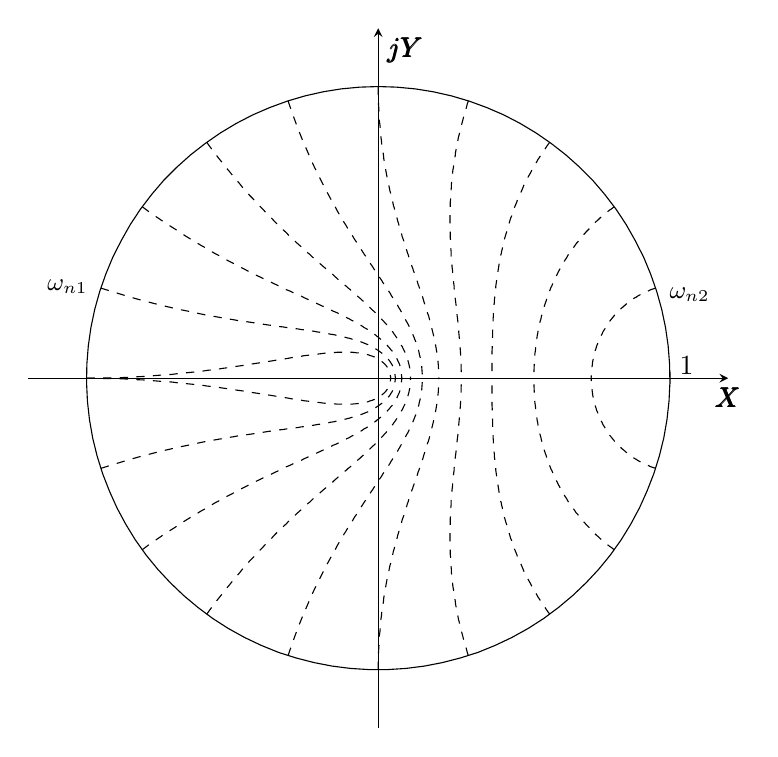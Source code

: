 % This file was created by matlab2tikz.
%
%The latest updates can be retrieved from
%  http://www.mathworks.com/matlabcentral/fileexchange/22022-matlab2tikz-matlab2tikz
%where you can also make suggestions and rate matlab2tikz.
%
\begin{tikzpicture}

\begin{axis}[%
  axis lines=center,
  width=3.5in,
  height=3.5in,
  scale only axis,
  xmin=-1.2,
  xmax=1.2,
  ymin=-1.2,
  ymax=1.2,
  xtick={1},
  ytick=\empty,
  %xticklabels={},
  xticklabel style={anchor=south west},
  x label style={anchor=north},
  xlabel={$\pmb{X}$},
  ylabel={$\pmb{jY}$}
  ]
  \addplot [color=black, forget plot]
    table[row sep=crcr]{%
  0	1\\
  0.063	0.998\\
  0.127	0.992\\
  0.189	0.982\\
  0.251	0.968\\
  0.312	0.95\\
  0.372	0.928\\
  0.43	0.903\\
  0.486	0.874\\
  0.541	0.841\\
  0.593	0.805\\
  0.643	0.766\\
  0.69	0.724\\
  0.735	0.679\\
  0.776	0.631\\
  0.815	0.58\\
  0.85	0.527\\
  0.881	0.472\\
  0.91	0.415\\
  0.934	0.357\\
  0.955	0.297\\
  0.972	0.236\\
  0.985	0.174\\
  0.994	0.111\\
  0.999	0.048\\
  1.0	-0.016\\
  0.997	-0.079\\
  0.99	-0.142\\
  0.979	-0.205\\
  0.964	-0.266\\
  0.945	-0.327\\
  0.922	-0.386\\
  0.896	-0.444\\
  0.866	-0.5\\
  0.833	-0.554\\
  0.796	-0.606\\
  0.756	-0.655\\
  0.713	-0.701\\
  0.667	-0.745\\
  0.618	-0.786\\
  0.567	-0.824\\
  0.514	-0.858\\
  0.458	-0.889\\
  0.401	-0.916\\
  0.342	-0.94\\
  0.282	-0.959\\
  0.22	-0.975\\
  0.158	-0.987\\
  0.095	-0.995\\
  0.032	-0.999\\
  -0.032	-0.999\\
  -0.095	-0.995\\
  -0.158	-0.987\\
  -0.22	-0.975\\
  -0.282	-0.959\\
  -0.342	-0.94\\
  -0.401	-0.916\\
  -0.458	-0.889\\
  -0.514	-0.858\\
  -0.567	-0.824\\
  -0.618	-0.786\\
  -0.667	-0.745\\
  -0.713	-0.701\\
  -0.756	-0.655\\
  -0.796	-0.606\\
  -0.833	-0.554\\
  -0.866	-0.5\\
  -0.896	-0.444\\
  -0.922	-0.386\\
  -0.945	-0.327\\
  -0.964	-0.266\\
  -0.979	-0.205\\
  -0.99	-0.142\\
  -0.997	-0.079\\
  -1.0	-0.016\\
  -0.999	0.048\\
  -0.994	0.111\\
  -0.985	0.174\\
  -0.972	0.236\\
  -0.955	0.297\\
  -0.934	0.357\\
  -0.91	0.415\\
  -0.881	0.472\\
  -0.85	0.527\\
  -0.815	0.58\\
  -0.776	0.631\\
  -0.735	0.679\\
  -0.69	0.724\\
  -0.643	0.766\\
  -0.593	0.805\\
  -0.541	0.841\\
  -0.486	0.874\\
  -0.43	0.903\\
  -0.372	0.928\\
  -0.312	0.95\\
  -0.251	0.968\\
  -0.189	0.982\\
  -0.127	0.992\\
  -0.063	0.998\\
  -2.449e-16	1\\
  };
  \addplot [color=black, dashed, forget plot]
    table[row sep=crcr]{%
  1	0\\
  1	0\\
  1	0\\
  1	0\\
  1	0\\
  1	0\\
  1	0\\
  1	0\\
  1	0\\
  1	0\\
  1	0\\
  1	0\\
  1	0\\
  1	0\\
  1	0\\
  1	0\\
  1	0\\
  1	0\\
  1	0\\
  1	0\\
  1	0\\
  1	0\\
  1	0\\
  1	0\\
  1	0\\
  1	0\\
  1	0\\
  1	0\\
  1	0\\
  1	0\\
  1	0\\
  1	0\\
  1	0\\
  1	0\\
  1	0\\
  1	0\\
  1	0\\
  1	0\\
  1	0\\
  1	0\\
  1	0\\
  1	0\\
  1	0\\
  1	0\\
  1	0\\
  1	0\\
  1	0\\
  1	0\\
  1	0\\
  1	0\\
  1	0\\
  1	0\\
  1	0\\
  1	0\\
  1	0\\
  1	0\\
  1	0\\
  1	0\\
  1	0\\
  1	0\\
  1	0\\
  1	0\\
  1	0\\
  1	0\\
  1	0\\
  1	0\\
  1	0\\
  1	0\\
  1	0\\
  1	0\\
  1	0\\
  1	0\\
  1	0\\
  1	0\\
  1	0\\
  1	0\\
  1	0\\
  1	0\\
  1	0\\
  1	0\\
  1	0\\
  1	0\\
  1	0\\
  1	0\\
  1	0\\
  1	0\\
  1	0\\
  1	0\\
  1	0\\
  1	0\\
  1	0\\
  1	0\\
  1	0\\
  1	0\\
  1	0\\
  1	0\\
  1	0\\
  1	0\\
  1	0\\
  1	0\\
  1	0\\
  };
  \addplot [color=black, dashed, forget plot]
    table[row sep=crcr]{%
  1	-0\\
  1	-0\\
  1	-0\\
  1	-0\\
  1	-0\\
  1	-0\\
  1	-0\\
  1	-0\\
  1	-0\\
  1	-0\\
  1	-0\\
  1	-0\\
  1	-0\\
  1	-0\\
  1	-0\\
  1	-0\\
  1	-0\\
  1	-0\\
  1	-0\\
  1	-0\\
  1	-0\\
  1	-0\\
  1	-0\\
  1	-0\\
  1	-0\\
  1	-0\\
  1	-0\\
  1	-0\\
  1	-0\\
  1	-0\\
  1	-0\\
  1	-0\\
  1	-0\\
  1	-0\\
  1	-0\\
  1	-0\\
  1	-0\\
  1	-0\\
  1	-0\\
  1	-0\\
  1	-0\\
  1	-0\\
  1	-0\\
  1	-0\\
  1	-0\\
  1	-0\\
  1	-0\\
  1	-0\\
  1	-0\\
  1	-0\\
  1	-0\\
  1	-0\\
  1	-0\\
  1	-0\\
  1	-0\\
  1	-0\\
  1	-0\\
  1	-0\\
  1	-0\\
  1	-0\\
  1	-0\\
  1	-0\\
  1	-0\\
  1	-0\\
  1	-0\\
  1	-0\\
  1	-0\\
  1	-0\\
  1	-0\\
  1	-0\\
  1	-0\\
  1	-0\\
  1	-0\\
  1	-0\\
  1	-0\\
  1	-0\\
  1	-0\\
  1	-0\\
  1	-0\\
  1	-0\\
  1	-0\\
  1	-0\\
  1	-0\\
  1	-0\\
  1	-0\\
  1	-0\\
  1	-0\\
  1	-0\\
  1	-0\\
  1	-0\\
  1	-0\\
  1	-0\\
  1	-0\\
  1	-0\\
  1	-0\\
  1	-0\\
  1	-0\\
  1	-0\\
  1	-0\\
  1	-0\\
  1	-0\\
  };
  \addplot [color=black, dashed, forget plot]
    table[row sep=crcr]{%
  0.951	0.309\\
  0.948	0.308\\
  0.945	0.307\\
  0.942	0.306\\
  0.939	0.305\\
  0.936	0.304\\
  0.933	0.303\\
  0.931	0.302\\
  0.928	0.3\\
  0.925	0.299\\
  0.922	0.298\\
  0.919	0.297\\
  0.917	0.296\\
  0.914	0.294\\
  0.911	0.293\\
  0.908	0.292\\
  0.906	0.29\\
  0.903	0.289\\
  0.9	0.287\\
  0.898	0.286\\
  0.895	0.285\\
  0.892	0.283\\
  0.89	0.282\\
  0.887	0.28\\
  0.885	0.278\\
  0.882	0.277\\
  0.879	0.275\\
  0.877	0.274\\
  0.874	0.272\\
  0.872	0.27\\
  0.869	0.269\\
  0.867	0.267\\
  0.865	0.265\\
  0.862	0.263\\
  0.86	0.262\\
  0.857	0.26\\
  0.855	0.258\\
  0.853	0.256\\
  0.85	0.254\\
  0.848	0.252\\
  0.846	0.25\\
  0.843	0.248\\
  0.841	0.246\\
  0.839	0.244\\
  0.836	0.242\\
  0.834	0.24\\
  0.832	0.238\\
  0.83	0.236\\
  0.828	0.234\\
  0.825	0.232\\
  0.823	0.23\\
  0.821	0.227\\
  0.819	0.225\\
  0.817	0.223\\
  0.815	0.221\\
  0.813	0.218\\
  0.81	0.216\\
  0.808	0.213\\
  0.806	0.211\\
  0.804	0.208\\
  0.802	0.206\\
  0.8	0.203\\
  0.798	0.201\\
  0.796	0.198\\
  0.794	0.196\\
  0.792	0.193\\
  0.79	0.19\\
  0.788	0.187\\
  0.786	0.184\\
  0.784	0.182\\
  0.782	0.179\\
  0.781	0.176\\
  0.779	0.173\\
  0.777	0.169\\
  0.775	0.166\\
  0.773	0.163\\
  0.771	0.16\\
  0.769	0.156\\
  0.768	0.153\\
  0.766	0.149\\
  0.764	0.146\\
  0.762	0.142\\
  0.76	0.138\\
  0.759	0.134\\
  0.757	0.13\\
  0.755	0.126\\
  0.753	0.122\\
  0.752	0.117\\
  0.75	0.113\\
  0.748	0.108\\
  0.747	0.103\\
  0.745	0.098\\
  0.743	0.092\\
  0.742	0.086\\
  0.74	0.08\\
  0.738	0.073\\
  0.737	0.065\\
  0.735	0.056\\
  0.734	0.046\\
  0.732	0.032\\
  0.73	0\\
  };
  \addplot [color=black, dashed, forget plot]
    table[row sep=crcr]{%
  0.951	-0.309\\
  0.948	-0.308\\
  0.945	-0.307\\
  0.942	-0.306\\
  0.939	-0.305\\
  0.936	-0.304\\
  0.933	-0.303\\
  0.931	-0.302\\
  0.928	-0.3\\
  0.925	-0.299\\
  0.922	-0.298\\
  0.919	-0.297\\
  0.917	-0.296\\
  0.914	-0.294\\
  0.911	-0.293\\
  0.908	-0.292\\
  0.906	-0.29\\
  0.903	-0.289\\
  0.9	-0.287\\
  0.898	-0.286\\
  0.895	-0.285\\
  0.892	-0.283\\
  0.89	-0.282\\
  0.887	-0.28\\
  0.885	-0.278\\
  0.882	-0.277\\
  0.879	-0.275\\
  0.877	-0.274\\
  0.874	-0.272\\
  0.872	-0.27\\
  0.869	-0.269\\
  0.867	-0.267\\
  0.865	-0.265\\
  0.862	-0.263\\
  0.86	-0.262\\
  0.857	-0.26\\
  0.855	-0.258\\
  0.853	-0.256\\
  0.85	-0.254\\
  0.848	-0.252\\
  0.846	-0.25\\
  0.843	-0.248\\
  0.841	-0.246\\
  0.839	-0.244\\
  0.836	-0.242\\
  0.834	-0.24\\
  0.832	-0.238\\
  0.83	-0.236\\
  0.828	-0.234\\
  0.825	-0.232\\
  0.823	-0.23\\
  0.821	-0.227\\
  0.819	-0.225\\
  0.817	-0.223\\
  0.815	-0.221\\
  0.813	-0.218\\
  0.81	-0.216\\
  0.808	-0.213\\
  0.806	-0.211\\
  0.804	-0.208\\
  0.802	-0.206\\
  0.8	-0.203\\
  0.798	-0.201\\
  0.796	-0.198\\
  0.794	-0.196\\
  0.792	-0.193\\
  0.79	-0.19\\
  0.788	-0.187\\
  0.786	-0.184\\
  0.784	-0.182\\
  0.782	-0.179\\
  0.781	-0.176\\
  0.779	-0.173\\
  0.777	-0.169\\
  0.775	-0.166\\
  0.773	-0.163\\
  0.771	-0.16\\
  0.769	-0.156\\
  0.768	-0.153\\
  0.766	-0.149\\
  0.764	-0.146\\
  0.762	-0.142\\
  0.76	-0.138\\
  0.759	-0.134\\
  0.757	-0.13\\
  0.755	-0.126\\
  0.753	-0.122\\
  0.752	-0.117\\
  0.75	-0.113\\
  0.748	-0.108\\
  0.747	-0.103\\
  0.745	-0.098\\
  0.743	-0.092\\
  0.742	-0.086\\
  0.74	-0.08\\
  0.738	-0.073\\
  0.737	-0.065\\
  0.735	-0.056\\
  0.734	-0.046\\
  0.732	-0.032\\
  0.73	-0\\
  };
  \addplot [color=black, dashed, forget plot]
    table[row sep=crcr]{%
  0.809	0.588\\
  0.804	0.584\\
  0.799	0.58\\
  0.794	0.577\\
  0.789	0.573\\
  0.784	0.569\\
  0.78	0.565\\
  0.775	0.561\\
  0.77	0.557\\
  0.766	0.554\\
  0.761	0.55\\
  0.757	0.546\\
  0.753	0.542\\
  0.748	0.538\\
  0.744	0.534\\
  0.74	0.53\\
  0.736	0.526\\
  0.732	0.522\\
  0.728	0.517\\
  0.724	0.513\\
  0.72	0.509\\
  0.716	0.505\\
  0.712	0.501\\
  0.709	0.497\\
  0.705	0.493\\
  0.701	0.488\\
  0.698	0.484\\
  0.694	0.48\\
  0.691	0.476\\
  0.687	0.471\\
  0.684	0.467\\
  0.68	0.463\\
  0.677	0.459\\
  0.674	0.454\\
  0.671	0.45\\
  0.668	0.446\\
  0.664	0.441\\
  0.661	0.437\\
  0.658	0.432\\
  0.655	0.428\\
  0.652	0.424\\
  0.649	0.419\\
  0.647	0.415\\
  0.644	0.41\\
  0.641	0.406\\
  0.638	0.401\\
  0.635	0.397\\
  0.633	0.392\\
  0.63	0.387\\
  0.627	0.383\\
  0.625	0.378\\
  0.622	0.373\\
  0.62	0.369\\
  0.617	0.364\\
  0.615	0.359\\
  0.613	0.355\\
  0.61	0.35\\
  0.608	0.345\\
  0.606	0.34\\
  0.603	0.335\\
  0.601	0.33\\
  0.599	0.326\\
  0.597	0.321\\
  0.595	0.316\\
  0.592	0.311\\
  0.59	0.305\\
  0.588	0.3\\
  0.586	0.295\\
  0.584	0.29\\
  0.582	0.285\\
  0.58	0.279\\
  0.578	0.274\\
  0.577	0.269\\
  0.575	0.263\\
  0.573	0.258\\
  0.571	0.252\\
  0.569	0.246\\
  0.568	0.241\\
  0.566	0.235\\
  0.564	0.229\\
  0.562	0.223\\
  0.561	0.217\\
  0.559	0.21\\
  0.558	0.204\\
  0.556	0.197\\
  0.554	0.191\\
  0.553	0.184\\
  0.551	0.176\\
  0.55	0.169\\
  0.548	0.162\\
  0.547	0.154\\
  0.545	0.145\\
  0.544	0.137\\
  0.543	0.128\\
  0.541	0.118\\
  0.54	0.107\\
  0.539	0.096\\
  0.537	0.083\\
  0.536	0.067\\
  0.535	0.048\\
  0.533	0\\
  };
  \addplot [color=black, dashed, forget plot]
    table[row sep=crcr]{%
  0.809	-0.588\\
  0.804	-0.584\\
  0.799	-0.58\\
  0.794	-0.577\\
  0.789	-0.573\\
  0.784	-0.569\\
  0.78	-0.565\\
  0.775	-0.561\\
  0.77	-0.557\\
  0.766	-0.554\\
  0.761	-0.55\\
  0.757	-0.546\\
  0.753	-0.542\\
  0.748	-0.538\\
  0.744	-0.534\\
  0.74	-0.53\\
  0.736	-0.526\\
  0.732	-0.522\\
  0.728	-0.517\\
  0.724	-0.513\\
  0.72	-0.509\\
  0.716	-0.505\\
  0.712	-0.501\\
  0.709	-0.497\\
  0.705	-0.493\\
  0.701	-0.488\\
  0.698	-0.484\\
  0.694	-0.48\\
  0.691	-0.476\\
  0.687	-0.471\\
  0.684	-0.467\\
  0.68	-0.463\\
  0.677	-0.459\\
  0.674	-0.454\\
  0.671	-0.45\\
  0.668	-0.446\\
  0.664	-0.441\\
  0.661	-0.437\\
  0.658	-0.432\\
  0.655	-0.428\\
  0.652	-0.424\\
  0.649	-0.419\\
  0.647	-0.415\\
  0.644	-0.41\\
  0.641	-0.406\\
  0.638	-0.401\\
  0.635	-0.397\\
  0.633	-0.392\\
  0.63	-0.387\\
  0.627	-0.383\\
  0.625	-0.378\\
  0.622	-0.373\\
  0.62	-0.369\\
  0.617	-0.364\\
  0.615	-0.359\\
  0.613	-0.355\\
  0.61	-0.35\\
  0.608	-0.345\\
  0.606	-0.34\\
  0.603	-0.335\\
  0.601	-0.33\\
  0.599	-0.326\\
  0.597	-0.321\\
  0.595	-0.316\\
  0.592	-0.311\\
  0.59	-0.305\\
  0.588	-0.3\\
  0.586	-0.295\\
  0.584	-0.29\\
  0.582	-0.285\\
  0.58	-0.279\\
  0.578	-0.274\\
  0.577	-0.269\\
  0.575	-0.263\\
  0.573	-0.258\\
  0.571	-0.252\\
  0.569	-0.246\\
  0.568	-0.241\\
  0.566	-0.235\\
  0.564	-0.229\\
  0.562	-0.223\\
  0.561	-0.217\\
  0.559	-0.21\\
  0.558	-0.204\\
  0.556	-0.197\\
  0.554	-0.191\\
  0.553	-0.184\\
  0.551	-0.176\\
  0.55	-0.169\\
  0.548	-0.162\\
  0.547	-0.154\\
  0.545	-0.145\\
  0.544	-0.137\\
  0.543	-0.128\\
  0.541	-0.118\\
  0.54	-0.107\\
  0.539	-0.096\\
  0.537	-0.083\\
  0.536	-0.067\\
  0.535	-0.048\\
  0.533	-0\\
  };
  \addplot [color=black, dashed, forget plot]
    table[row sep=crcr]{%
  0.588	0.809\\
  0.582	0.801\\
  0.577	0.794\\
  0.572	0.786\\
  0.567	0.779\\
  0.562	0.771\\
  0.557	0.764\\
  0.552	0.756\\
  0.547	0.749\\
  0.543	0.741\\
  0.538	0.734\\
  0.534	0.726\\
  0.53	0.719\\
  0.526	0.712\\
  0.522	0.704\\
  0.518	0.697\\
  0.514	0.69\\
  0.51	0.682\\
  0.507	0.675\\
  0.503	0.668\\
  0.499	0.661\\
  0.496	0.653\\
  0.493	0.646\\
  0.49	0.639\\
  0.486	0.632\\
  0.483	0.625\\
  0.48	0.618\\
  0.477	0.611\\
  0.475	0.604\\
  0.472	0.597\\
  0.469	0.59\\
  0.466	0.583\\
  0.464	0.576\\
  0.461	0.569\\
  0.459	0.562\\
  0.457	0.555\\
  0.454	0.549\\
  0.452	0.542\\
  0.45	0.535\\
  0.448	0.528\\
  0.446	0.522\\
  0.444	0.515\\
  0.442	0.508\\
  0.44	0.501\\
  0.438	0.495\\
  0.436	0.488\\
  0.434	0.481\\
  0.432	0.475\\
  0.431	0.468\\
  0.429	0.461\\
  0.428	0.455\\
  0.426	0.448\\
  0.425	0.442\\
  0.423	0.435\\
  0.422	0.428\\
  0.42	0.422\\
  0.419	0.415\\
  0.418	0.409\\
  0.416	0.402\\
  0.415	0.395\\
  0.414	0.389\\
  0.413	0.382\\
  0.412	0.376\\
  0.411	0.369\\
  0.41	0.362\\
  0.409	0.356\\
  0.408	0.349\\
  0.407	0.342\\
  0.406	0.336\\
  0.405	0.329\\
  0.404	0.322\\
  0.403	0.315\\
  0.403	0.309\\
  0.402	0.302\\
  0.401	0.295\\
  0.4	0.288\\
  0.4	0.281\\
  0.399	0.274\\
  0.398	0.267\\
  0.398	0.259\\
  0.397	0.252\\
  0.397	0.245\\
  0.396	0.237\\
  0.396	0.23\\
  0.395	0.222\\
  0.395	0.214\\
  0.394	0.206\\
  0.394	0.197\\
  0.393	0.189\\
  0.393	0.18\\
  0.393	0.171\\
  0.392	0.162\\
  0.392	0.152\\
  0.392	0.141\\
  0.391	0.13\\
  0.391	0.118\\
  0.391	0.106\\
  0.39	0.091\\
  0.39	0.074\\
  0.39	0.052\\
  0.39	0\\
  };
  \addplot [color=black, dashed, forget plot]
    table[row sep=crcr]{%
  0.588	-0.809\\
  0.582	-0.801\\
  0.577	-0.794\\
  0.572	-0.786\\
  0.567	-0.779\\
  0.562	-0.771\\
  0.557	-0.764\\
  0.552	-0.756\\
  0.547	-0.749\\
  0.543	-0.741\\
  0.538	-0.734\\
  0.534	-0.726\\
  0.53	-0.719\\
  0.526	-0.712\\
  0.522	-0.704\\
  0.518	-0.697\\
  0.514	-0.69\\
  0.51	-0.682\\
  0.507	-0.675\\
  0.503	-0.668\\
  0.499	-0.661\\
  0.496	-0.653\\
  0.493	-0.646\\
  0.49	-0.639\\
  0.486	-0.632\\
  0.483	-0.625\\
  0.48	-0.618\\
  0.477	-0.611\\
  0.475	-0.604\\
  0.472	-0.597\\
  0.469	-0.59\\
  0.466	-0.583\\
  0.464	-0.576\\
  0.461	-0.569\\
  0.459	-0.562\\
  0.457	-0.555\\
  0.454	-0.549\\
  0.452	-0.542\\
  0.45	-0.535\\
  0.448	-0.528\\
  0.446	-0.522\\
  0.444	-0.515\\
  0.442	-0.508\\
  0.44	-0.501\\
  0.438	-0.495\\
  0.436	-0.488\\
  0.434	-0.481\\
  0.432	-0.475\\
  0.431	-0.468\\
  0.429	-0.461\\
  0.428	-0.455\\
  0.426	-0.448\\
  0.425	-0.442\\
  0.423	-0.435\\
  0.422	-0.428\\
  0.42	-0.422\\
  0.419	-0.415\\
  0.418	-0.409\\
  0.416	-0.402\\
  0.415	-0.395\\
  0.414	-0.389\\
  0.413	-0.382\\
  0.412	-0.376\\
  0.411	-0.369\\
  0.41	-0.362\\
  0.409	-0.356\\
  0.408	-0.349\\
  0.407	-0.342\\
  0.406	-0.336\\
  0.405	-0.329\\
  0.404	-0.322\\
  0.403	-0.315\\
  0.403	-0.309\\
  0.402	-0.302\\
  0.401	-0.295\\
  0.4	-0.288\\
  0.4	-0.281\\
  0.399	-0.274\\
  0.398	-0.267\\
  0.398	-0.259\\
  0.397	-0.252\\
  0.397	-0.245\\
  0.396	-0.237\\
  0.396	-0.23\\
  0.395	-0.222\\
  0.395	-0.214\\
  0.394	-0.206\\
  0.394	-0.197\\
  0.393	-0.189\\
  0.393	-0.18\\
  0.393	-0.171\\
  0.392	-0.162\\
  0.392	-0.152\\
  0.392	-0.141\\
  0.391	-0.13\\
  0.391	-0.118\\
  0.391	-0.106\\
  0.39	-0.091\\
  0.39	-0.074\\
  0.39	-0.052\\
  0.39	-0\\
  };
  \addplot [color=black, dashed, forget plot]
    table[row sep=crcr]{%
  0.309	0.951\\
  0.305	0.939\\
  0.302	0.927\\
  0.298	0.916\\
  0.295	0.904\\
  0.292	0.893\\
  0.289	0.881\\
  0.286	0.87\\
  0.283	0.859\\
  0.28	0.848\\
  0.278	0.837\\
  0.275	0.826\\
  0.273	0.815\\
  0.271	0.805\\
  0.269	0.794\\
  0.267	0.784\\
  0.265	0.774\\
  0.264	0.763\\
  0.262	0.753\\
  0.26	0.743\\
  0.259	0.733\\
  0.258	0.724\\
  0.256	0.714\\
  0.255	0.704\\
  0.254	0.695\\
  0.253	0.685\\
  0.252	0.676\\
  0.251	0.666\\
  0.251	0.657\\
  0.25	0.648\\
  0.249	0.639\\
  0.249	0.63\\
  0.248	0.621\\
  0.248	0.612\\
  0.247	0.604\\
  0.247	0.595\\
  0.247	0.586\\
  0.247	0.578\\
  0.246	0.569\\
  0.246	0.561\\
  0.246	0.553\\
  0.246	0.544\\
  0.246	0.536\\
  0.246	0.528\\
  0.246	0.52\\
  0.246	0.512\\
  0.247	0.504\\
  0.247	0.496\\
  0.247	0.488\\
  0.247	0.48\\
  0.248	0.473\\
  0.248	0.465\\
  0.248	0.457\\
  0.249	0.45\\
  0.249	0.442\\
  0.25	0.434\\
  0.25	0.427\\
  0.25	0.419\\
  0.251	0.412\\
  0.252	0.405\\
  0.252	0.397\\
  0.253	0.39\\
  0.253	0.383\\
  0.254	0.375\\
  0.255	0.368\\
  0.255	0.361\\
  0.256	0.353\\
  0.257	0.346\\
  0.257	0.339\\
  0.258	0.332\\
  0.259	0.324\\
  0.26	0.317\\
  0.26	0.31\\
  0.261	0.303\\
  0.262	0.295\\
  0.263	0.288\\
  0.263	0.28\\
  0.264	0.273\\
  0.265	0.266\\
  0.266	0.258\\
  0.267	0.25\\
  0.268	0.243\\
  0.268	0.235\\
  0.269	0.227\\
  0.27	0.219\\
  0.271	0.211\\
  0.272	0.203\\
  0.273	0.195\\
  0.274	0.186\\
  0.275	0.177\\
  0.276	0.168\\
  0.276	0.159\\
  0.277	0.149\\
  0.278	0.138\\
  0.279	0.128\\
  0.28	0.116\\
  0.281	0.103\\
  0.282	0.089\\
  0.283	0.072\\
  0.284	0.051\\
  0.285	0\\
  };
  \addplot [color=black, dashed, forget plot]
    table[row sep=crcr]{%
  0.309	-0.951\\
  0.305	-0.939\\
  0.302	-0.927\\
  0.298	-0.916\\
  0.295	-0.904\\
  0.292	-0.893\\
  0.289	-0.881\\
  0.286	-0.87\\
  0.283	-0.859\\
  0.28	-0.848\\
  0.278	-0.837\\
  0.275	-0.826\\
  0.273	-0.815\\
  0.271	-0.805\\
  0.269	-0.794\\
  0.267	-0.784\\
  0.265	-0.774\\
  0.264	-0.763\\
  0.262	-0.753\\
  0.26	-0.743\\
  0.259	-0.733\\
  0.258	-0.724\\
  0.256	-0.714\\
  0.255	-0.704\\
  0.254	-0.695\\
  0.253	-0.685\\
  0.252	-0.676\\
  0.251	-0.666\\
  0.251	-0.657\\
  0.25	-0.648\\
  0.249	-0.639\\
  0.249	-0.63\\
  0.248	-0.621\\
  0.248	-0.612\\
  0.247	-0.604\\
  0.247	-0.595\\
  0.247	-0.586\\
  0.247	-0.578\\
  0.246	-0.569\\
  0.246	-0.561\\
  0.246	-0.553\\
  0.246	-0.544\\
  0.246	-0.536\\
  0.246	-0.528\\
  0.246	-0.52\\
  0.246	-0.512\\
  0.247	-0.504\\
  0.247	-0.496\\
  0.247	-0.488\\
  0.247	-0.48\\
  0.248	-0.473\\
  0.248	-0.465\\
  0.248	-0.457\\
  0.249	-0.45\\
  0.249	-0.442\\
  0.25	-0.434\\
  0.25	-0.427\\
  0.25	-0.419\\
  0.251	-0.412\\
  0.252	-0.405\\
  0.252	-0.397\\
  0.253	-0.39\\
  0.253	-0.383\\
  0.254	-0.375\\
  0.255	-0.368\\
  0.255	-0.361\\
  0.256	-0.353\\
  0.257	-0.346\\
  0.257	-0.339\\
  0.258	-0.332\\
  0.259	-0.324\\
  0.26	-0.317\\
  0.26	-0.31\\
  0.261	-0.303\\
  0.262	-0.295\\
  0.263	-0.288\\
  0.263	-0.28\\
  0.264	-0.273\\
  0.265	-0.266\\
  0.266	-0.258\\
  0.267	-0.25\\
  0.268	-0.243\\
  0.268	-0.235\\
  0.269	-0.227\\
  0.27	-0.219\\
  0.271	-0.211\\
  0.272	-0.203\\
  0.273	-0.195\\
  0.274	-0.186\\
  0.275	-0.177\\
  0.276	-0.168\\
  0.276	-0.159\\
  0.277	-0.149\\
  0.278	-0.138\\
  0.279	-0.128\\
  0.28	-0.116\\
  0.281	-0.103\\
  0.282	-0.089\\
  0.283	-0.072\\
  0.284	-0.051\\
  0.285	-0\\
  };
  \addplot [color=black, dashed, forget plot]
    table[row sep=crcr]{%
  6.123e-17	1\\
  7.732e-05	0.984\\
  0.0	0.969\\
  0.001	0.954\\
  0.001	0.939\\
  0.002	0.924\\
  0.003	0.91\\
  0.003	0.896\\
  0.004	0.882\\
  0.006	0.868\\
  0.007	0.855\\
  0.008	0.841\\
  0.009	0.828\\
  0.011	0.815\\
  0.012	0.802\\
  0.014	0.79\\
  0.016	0.778\\
  0.018	0.765\\
  0.019	0.753\\
  0.021	0.742\\
  0.023	0.73\\
  0.025	0.719\\
  0.027	0.707\\
  0.029	0.696\\
  0.031	0.685\\
  0.034	0.674\\
  0.036	0.664\\
  0.038	0.653\\
  0.04	0.643\\
  0.043	0.633\\
  0.045	0.623\\
  0.048	0.613\\
  0.05	0.603\\
  0.052	0.593\\
  0.055	0.584\\
  0.057	0.574\\
  0.06	0.565\\
  0.062	0.556\\
  0.065	0.547\\
  0.067	0.538\\
  0.07	0.529\\
  0.072	0.52\\
  0.075	0.512\\
  0.077	0.503\\
  0.08	0.495\\
  0.082	0.486\\
  0.085	0.478\\
  0.088	0.47\\
  0.09	0.462\\
  0.093	0.454\\
  0.095	0.446\\
  0.098	0.438\\
  0.1	0.43\\
  0.103	0.423\\
  0.105	0.415\\
  0.108	0.407\\
  0.11	0.4\\
  0.113	0.393\\
  0.115	0.385\\
  0.118	0.378\\
  0.12	0.371\\
  0.123	0.363\\
  0.125	0.356\\
  0.128	0.349\\
  0.13	0.342\\
  0.133	0.335\\
  0.135	0.328\\
  0.137	0.321\\
  0.14	0.314\\
  0.142	0.307\\
  0.145	0.3\\
  0.147	0.293\\
  0.149	0.286\\
  0.152	0.279\\
  0.154	0.272\\
  0.156	0.265\\
  0.158	0.258\\
  0.161	0.251\\
  0.163	0.244\\
  0.165	0.237\\
  0.167	0.23\\
  0.169	0.223\\
  0.172	0.216\\
  0.174	0.209\\
  0.176	0.201\\
  0.178	0.194\\
  0.18	0.186\\
  0.182	0.178\\
  0.184	0.17\\
  0.186	0.162\\
  0.188	0.154\\
  0.19	0.145\\
  0.192	0.136\\
  0.194	0.127\\
  0.196	0.117\\
  0.198	0.106\\
  0.2	0.094\\
  0.202	0.081\\
  0.204	0.066\\
  0.206	0.046\\
  0.208	0\\
  };
  \addplot [color=black, dashed, forget plot]
    table[row sep=crcr]{%
  6.123e-17	-1\\
  7.732e-05	-0.984\\
  0.0	-0.969\\
  0.001	-0.954\\
  0.001	-0.939\\
  0.002	-0.924\\
  0.003	-0.91\\
  0.003	-0.896\\
  0.004	-0.882\\
  0.006	-0.868\\
  0.007	-0.855\\
  0.008	-0.841\\
  0.009	-0.828\\
  0.011	-0.815\\
  0.012	-0.802\\
  0.014	-0.79\\
  0.016	-0.778\\
  0.018	-0.765\\
  0.019	-0.753\\
  0.021	-0.742\\
  0.023	-0.73\\
  0.025	-0.719\\
  0.027	-0.707\\
  0.029	-0.696\\
  0.031	-0.685\\
  0.034	-0.674\\
  0.036	-0.664\\
  0.038	-0.653\\
  0.04	-0.643\\
  0.043	-0.633\\
  0.045	-0.623\\
  0.048	-0.613\\
  0.05	-0.603\\
  0.052	-0.593\\
  0.055	-0.584\\
  0.057	-0.574\\
  0.06	-0.565\\
  0.062	-0.556\\
  0.065	-0.547\\
  0.067	-0.538\\
  0.07	-0.529\\
  0.072	-0.52\\
  0.075	-0.512\\
  0.077	-0.503\\
  0.08	-0.495\\
  0.082	-0.486\\
  0.085	-0.478\\
  0.088	-0.47\\
  0.09	-0.462\\
  0.093	-0.454\\
  0.095	-0.446\\
  0.098	-0.438\\
  0.1	-0.43\\
  0.103	-0.423\\
  0.105	-0.415\\
  0.108	-0.407\\
  0.11	-0.4\\
  0.113	-0.393\\
  0.115	-0.385\\
  0.118	-0.378\\
  0.12	-0.371\\
  0.123	-0.363\\
  0.125	-0.356\\
  0.128	-0.349\\
  0.13	-0.342\\
  0.133	-0.335\\
  0.135	-0.328\\
  0.137	-0.321\\
  0.14	-0.314\\
  0.142	-0.307\\
  0.145	-0.3\\
  0.147	-0.293\\
  0.149	-0.286\\
  0.152	-0.279\\
  0.154	-0.272\\
  0.156	-0.265\\
  0.158	-0.258\\
  0.161	-0.251\\
  0.163	-0.244\\
  0.165	-0.237\\
  0.167	-0.23\\
  0.169	-0.223\\
  0.172	-0.216\\
  0.174	-0.209\\
  0.176	-0.201\\
  0.178	-0.194\\
  0.18	-0.186\\
  0.182	-0.178\\
  0.184	-0.17\\
  0.186	-0.162\\
  0.188	-0.154\\
  0.19	-0.145\\
  0.192	-0.136\\
  0.194	-0.127\\
  0.196	-0.117\\
  0.198	-0.106\\
  0.2	-0.094\\
  0.202	-0.081\\
  0.204	-0.066\\
  0.206	-0.046\\
  0.208	-0\\
  };
  \addplot [color=black, dashed, forget plot]
    table[row sep=crcr]{%
  -0.309	0.951\\
  -0.303	0.933\\
  -0.297	0.916\\
  -0.291	0.899\\
  -0.285	0.882\\
  -0.279	0.866\\
  -0.273	0.85\\
  -0.267	0.835\\
  -0.261	0.82\\
  -0.255	0.805\\
  -0.248	0.79\\
  -0.242	0.776\\
  -0.236	0.762\\
  -0.23	0.748\\
  -0.224	0.735\\
  -0.218	0.722\\
  -0.211	0.709\\
  -0.205	0.696\\
  -0.199	0.684\\
  -0.193	0.672\\
  -0.187	0.66\\
  -0.181	0.648\\
  -0.175	0.637\\
  -0.169	0.626\\
  -0.163	0.615\\
  -0.157	0.604\\
  -0.151	0.594\\
  -0.145	0.583\\
  -0.14	0.573\\
  -0.134	0.563\\
  -0.128	0.553\\
  -0.122	0.544\\
  -0.117	0.534\\
  -0.111	0.525\\
  -0.106	0.516\\
  -0.1	0.507\\
  -0.095	0.498\\
  -0.089	0.49\\
  -0.084	0.481\\
  -0.079	0.473\\
  -0.073	0.465\\
  -0.068	0.457\\
  -0.063	0.449\\
  -0.058	0.441\\
  -0.053	0.433\\
  -0.048	0.425\\
  -0.043	0.418\\
  -0.038	0.411\\
  -0.033	0.403\\
  -0.029	0.396\\
  -0.024	0.389\\
  -0.019	0.382\\
  -0.015	0.375\\
  -0.01	0.368\\
  -0.006	0.361\\
  -0.001	0.355\\
  0.003	0.348\\
  0.008	0.341\\
  0.012	0.335\\
  0.016	0.328\\
  0.02	0.322\\
  0.024	0.316\\
  0.029	0.309\\
  0.033	0.303\\
  0.037	0.297\\
  0.041	0.291\\
  0.044	0.285\\
  0.048	0.279\\
  0.052	0.273\\
  0.056	0.267\\
  0.06	0.261\\
  0.063	0.255\\
  0.067	0.249\\
  0.07	0.243\\
  0.074	0.237\\
  0.077	0.231\\
  0.081	0.225\\
  0.084	0.219\\
  0.088	0.212\\
  0.091	0.206\\
  0.094	0.2\\
  0.097	0.194\\
  0.101	0.188\\
  0.104	0.182\\
  0.107	0.175\\
  0.11	0.169\\
  0.113	0.162\\
  0.116	0.155\\
  0.119	0.149\\
  0.122	0.142\\
  0.125	0.134\\
  0.128	0.127\\
  0.131	0.119\\
  0.133	0.111\\
  0.136	0.102\\
  0.139	0.093\\
  0.141	0.082\\
  0.144	0.071\\
  0.147	0.058\\
  0.149	0.041\\
  0.152	0\\
  };
  \addplot [color=black, dashed, forget plot]
    table[row sep=crcr]{%
  -0.309	-0.951\\
  -0.303	-0.933\\
  -0.297	-0.916\\
  -0.291	-0.899\\
  -0.285	-0.882\\
  -0.279	-0.866\\
  -0.273	-0.85\\
  -0.267	-0.835\\
  -0.261	-0.82\\
  -0.255	-0.805\\
  -0.248	-0.79\\
  -0.242	-0.776\\
  -0.236	-0.762\\
  -0.23	-0.748\\
  -0.224	-0.735\\
  -0.218	-0.722\\
  -0.211	-0.709\\
  -0.205	-0.696\\
  -0.199	-0.684\\
  -0.193	-0.672\\
  -0.187	-0.66\\
  -0.181	-0.648\\
  -0.175	-0.637\\
  -0.169	-0.626\\
  -0.163	-0.615\\
  -0.157	-0.604\\
  -0.151	-0.594\\
  -0.145	-0.583\\
  -0.14	-0.573\\
  -0.134	-0.563\\
  -0.128	-0.553\\
  -0.122	-0.544\\
  -0.117	-0.534\\
  -0.111	-0.525\\
  -0.106	-0.516\\
  -0.1	-0.507\\
  -0.095	-0.498\\
  -0.089	-0.49\\
  -0.084	-0.481\\
  -0.079	-0.473\\
  -0.073	-0.465\\
  -0.068	-0.457\\
  -0.063	-0.449\\
  -0.058	-0.441\\
  -0.053	-0.433\\
  -0.048	-0.425\\
  -0.043	-0.418\\
  -0.038	-0.411\\
  -0.033	-0.403\\
  -0.029	-0.396\\
  -0.024	-0.389\\
  -0.019	-0.382\\
  -0.015	-0.375\\
  -0.01	-0.368\\
  -0.006	-0.361\\
  -0.001	-0.355\\
  0.003	-0.348\\
  0.008	-0.341\\
  0.012	-0.335\\
  0.016	-0.328\\
  0.02	-0.322\\
  0.024	-0.316\\
  0.029	-0.309\\
  0.033	-0.303\\
  0.037	-0.297\\
  0.041	-0.291\\
  0.044	-0.285\\
  0.048	-0.279\\
  0.052	-0.273\\
  0.056	-0.267\\
  0.06	-0.261\\
  0.063	-0.255\\
  0.067	-0.249\\
  0.07	-0.243\\
  0.074	-0.237\\
  0.077	-0.231\\
  0.081	-0.225\\
  0.084	-0.219\\
  0.088	-0.212\\
  0.091	-0.206\\
  0.094	-0.2\\
  0.097	-0.194\\
  0.101	-0.188\\
  0.104	-0.182\\
  0.107	-0.175\\
  0.11	-0.169\\
  0.113	-0.162\\
  0.116	-0.155\\
  0.119	-0.149\\
  0.122	-0.142\\
  0.125	-0.134\\
  0.128	-0.127\\
  0.131	-0.119\\
  0.133	-0.111\\
  0.136	-0.102\\
  0.139	-0.093\\
  0.141	-0.082\\
  0.144	-0.071\\
  0.147	-0.058\\
  0.149	-0.041\\
  0.152	-0\\
  };
  \addplot [color=black, dashed, forget plot]
    table[row sep=crcr]{%
  -0.588	0.809\\
  -0.575	0.791\\
  -0.562	0.774\\
  -0.55	0.758\\
  -0.537	0.742\\
  -0.525	0.726\\
  -0.512	0.711\\
  -0.5	0.696\\
  -0.488	0.682\\
  -0.476	0.668\\
  -0.465	0.654\\
  -0.453	0.641\\
  -0.442	0.628\\
  -0.43	0.616\\
  -0.419	0.604\\
  -0.408	0.592\\
  -0.397	0.581\\
  -0.386	0.569\\
  -0.376	0.558\\
  -0.365	0.548\\
  -0.355	0.537\\
  -0.345	0.527\\
  -0.335	0.517\\
  -0.325	0.508\\
  -0.315	0.499\\
  -0.306	0.489\\
  -0.296	0.48\\
  -0.287	0.472\\
  -0.278	0.463\\
  -0.269	0.455\\
  -0.26	0.447\\
  -0.251	0.439\\
  -0.243	0.431\\
  -0.234	0.424\\
  -0.226	0.416\\
  -0.218	0.409\\
  -0.21	0.402\\
  -0.202	0.395\\
  -0.194	0.388\\
  -0.186	0.381\\
  -0.179	0.375\\
  -0.171	0.368\\
  -0.164	0.362\\
  -0.156	0.356\\
  -0.149	0.349\\
  -0.142	0.343\\
  -0.136	0.337\\
  -0.129	0.332\\
  -0.122	0.326\\
  -0.116	0.32\\
  -0.109	0.315\\
  -0.103	0.309\\
  -0.096	0.304\\
  -0.09	0.298\\
  -0.084	0.293\\
  -0.078	0.288\\
  -0.073	0.283\\
  -0.067	0.278\\
  -0.061	0.273\\
  -0.056	0.268\\
  -0.05	0.263\\
  -0.045	0.258\\
  -0.039	0.253\\
  -0.034	0.248\\
  -0.029	0.243\\
  -0.024	0.238\\
  -0.019	0.233\\
  -0.014	0.229\\
  -0.009	0.224\\
  -0.005	0.219\\
  6.74e-05	0.215\\
  0.005	0.21\\
  0.009	0.205\\
  0.014	0.2\\
  0.018	0.196\\
  0.022	0.191\\
  0.027	0.186\\
  0.031	0.181\\
  0.035	0.177\\
  0.039	0.172\\
  0.043	0.167\\
  0.047	0.162\\
  0.051	0.157\\
  0.054	0.152\\
  0.058	0.147\\
  0.062	0.141\\
  0.065	0.136\\
  0.069	0.13\\
  0.073	0.125\\
  0.076	0.119\\
  0.079	0.113\\
  0.083	0.107\\
  0.086	0.1\\
  0.089	0.094\\
  0.093	0.086\\
  0.096	0.078\\
  0.099	0.07\\
  0.102	0.06\\
  0.105	0.049\\
  0.108	0.035\\
  0.111	0\\
  };
  \addplot [color=black, dashed, forget plot]
    table[row sep=crcr]{%
  -0.588	-0.809\\
  -0.575	-0.791\\
  -0.562	-0.774\\
  -0.55	-0.758\\
  -0.537	-0.742\\
  -0.525	-0.726\\
  -0.512	-0.711\\
  -0.5	-0.696\\
  -0.488	-0.682\\
  -0.476	-0.668\\
  -0.465	-0.654\\
  -0.453	-0.641\\
  -0.442	-0.628\\
  -0.43	-0.616\\
  -0.419	-0.604\\
  -0.408	-0.592\\
  -0.397	-0.581\\
  -0.386	-0.569\\
  -0.376	-0.558\\
  -0.365	-0.548\\
  -0.355	-0.537\\
  -0.345	-0.527\\
  -0.335	-0.517\\
  -0.325	-0.508\\
  -0.315	-0.499\\
  -0.306	-0.489\\
  -0.296	-0.48\\
  -0.287	-0.472\\
  -0.278	-0.463\\
  -0.269	-0.455\\
  -0.26	-0.447\\
  -0.251	-0.439\\
  -0.243	-0.431\\
  -0.234	-0.424\\
  -0.226	-0.416\\
  -0.218	-0.409\\
  -0.21	-0.402\\
  -0.202	-0.395\\
  -0.194	-0.388\\
  -0.186	-0.381\\
  -0.179	-0.375\\
  -0.171	-0.368\\
  -0.164	-0.362\\
  -0.156	-0.356\\
  -0.149	-0.349\\
  -0.142	-0.343\\
  -0.136	-0.337\\
  -0.129	-0.332\\
  -0.122	-0.326\\
  -0.116	-0.32\\
  -0.109	-0.315\\
  -0.103	-0.309\\
  -0.096	-0.304\\
  -0.09	-0.298\\
  -0.084	-0.293\\
  -0.078	-0.288\\
  -0.073	-0.283\\
  -0.067	-0.278\\
  -0.061	-0.273\\
  -0.056	-0.268\\
  -0.05	-0.263\\
  -0.045	-0.258\\
  -0.039	-0.253\\
  -0.034	-0.248\\
  -0.029	-0.243\\
  -0.024	-0.238\\
  -0.019	-0.233\\
  -0.014	-0.229\\
  -0.009	-0.224\\
  -0.005	-0.219\\
  6.74e-05	-0.215\\
  0.005	-0.21\\
  0.009	-0.205\\
  0.014	-0.2\\
  0.018	-0.196\\
  0.022	-0.191\\
  0.027	-0.186\\
  0.031	-0.181\\
  0.035	-0.177\\
  0.039	-0.172\\
  0.043	-0.167\\
  0.047	-0.162\\
  0.051	-0.157\\
  0.054	-0.152\\
  0.058	-0.147\\
  0.062	-0.141\\
  0.065	-0.136\\
  0.069	-0.13\\
  0.073	-0.125\\
  0.076	-0.119\\
  0.079	-0.113\\
  0.083	-0.107\\
  0.086	-0.1\\
  0.089	-0.094\\
  0.093	-0.086\\
  0.096	-0.078\\
  0.099	-0.07\\
  0.102	-0.06\\
  0.105	-0.049\\
  0.108	-0.035\\
  0.111	-0\\
  };
  \addplot [color=black, dashed, forget plot]
    table[row sep=crcr]{%
  -0.809	0.588\\
  -0.789	0.573\\
  -0.769	0.559\\
  -0.75	0.546\\
  -0.731	0.533\\
  -0.712	0.521\\
  -0.693	0.509\\
  -0.675	0.497\\
  -0.658	0.486\\
  -0.64	0.475\\
  -0.623	0.465\\
  -0.607	0.455\\
  -0.59	0.446\\
  -0.574	0.436\\
  -0.559	0.427\\
  -0.543	0.419\\
  -0.528	0.41\\
  -0.513	0.402\\
  -0.499	0.395\\
  -0.485	0.387\\
  -0.471	0.38\\
  -0.457	0.373\\
  -0.444	0.366\\
  -0.431	0.36\\
  -0.418	0.353\\
  -0.405	0.347\\
  -0.393	0.341\\
  -0.381	0.335\\
  -0.369	0.33\\
  -0.357	0.324\\
  -0.346	0.319\\
  -0.335	0.313\\
  -0.324	0.308\\
  -0.314	0.303\\
  -0.303	0.299\\
  -0.293	0.294\\
  -0.283	0.289\\
  -0.273	0.285\\
  -0.263	0.281\\
  -0.254	0.276\\
  -0.245	0.272\\
  -0.236	0.268\\
  -0.227	0.264\\
  -0.218	0.26\\
  -0.21	0.256\\
  -0.201	0.252\\
  -0.193	0.248\\
  -0.185	0.245\\
  -0.177	0.241\\
  -0.17	0.238\\
  -0.162	0.234\\
  -0.155	0.23\\
  -0.147	0.227\\
  -0.14	0.224\\
  -0.133	0.22\\
  -0.126	0.217\\
  -0.12	0.213\\
  -0.113	0.21\\
  -0.107	0.207\\
  -0.1	0.204\\
  -0.094	0.2\\
  -0.088	0.197\\
  -0.082	0.194\\
  -0.076	0.191\\
  -0.071	0.187\\
  -0.065	0.184\\
  -0.059	0.181\\
  -0.054	0.178\\
  -0.049	0.174\\
  -0.043	0.171\\
  -0.038	0.168\\
  -0.033	0.165\\
  -0.028	0.161\\
  -0.023	0.158\\
  -0.019	0.155\\
  -0.014	0.151\\
  -0.009	0.148\\
  -0.005	0.144\\
  -0.0	0.141\\
  0.004	0.137\\
  0.008	0.134\\
  0.013	0.13\\
  0.017	0.126\\
  0.021	0.122\\
  0.025	0.119\\
  0.029	0.115\\
  0.033	0.11\\
  0.037	0.106\\
  0.04	0.102\\
  0.044	0.097\\
  0.048	0.093\\
  0.051	0.088\\
  0.055	0.083\\
  0.058	0.077\\
  0.062	0.071\\
  0.065	0.065\\
  0.068	0.058\\
  0.072	0.05\\
  0.075	0.041\\
  0.078	0.029\\
  0.081	0\\
  };
  \addplot [color=black, dashed, forget plot]
    table[row sep=crcr]{%
  -0.809	-0.588\\
  -0.789	-0.573\\
  -0.769	-0.559\\
  -0.75	-0.546\\
  -0.731	-0.533\\
  -0.712	-0.521\\
  -0.693	-0.509\\
  -0.675	-0.497\\
  -0.658	-0.486\\
  -0.64	-0.475\\
  -0.623	-0.465\\
  -0.607	-0.455\\
  -0.59	-0.446\\
  -0.574	-0.436\\
  -0.559	-0.427\\
  -0.543	-0.419\\
  -0.528	-0.41\\
  -0.513	-0.402\\
  -0.499	-0.395\\
  -0.485	-0.387\\
  -0.471	-0.38\\
  -0.457	-0.373\\
  -0.444	-0.366\\
  -0.431	-0.36\\
  -0.418	-0.353\\
  -0.405	-0.347\\
  -0.393	-0.341\\
  -0.381	-0.335\\
  -0.369	-0.33\\
  -0.357	-0.324\\
  -0.346	-0.319\\
  -0.335	-0.313\\
  -0.324	-0.308\\
  -0.314	-0.303\\
  -0.303	-0.299\\
  -0.293	-0.294\\
  -0.283	-0.289\\
  -0.273	-0.285\\
  -0.263	-0.281\\
  -0.254	-0.276\\
  -0.245	-0.272\\
  -0.236	-0.268\\
  -0.227	-0.264\\
  -0.218	-0.26\\
  -0.21	-0.256\\
  -0.201	-0.252\\
  -0.193	-0.248\\
  -0.185	-0.245\\
  -0.177	-0.241\\
  -0.17	-0.238\\
  -0.162	-0.234\\
  -0.155	-0.23\\
  -0.147	-0.227\\
  -0.14	-0.224\\
  -0.133	-0.22\\
  -0.126	-0.217\\
  -0.12	-0.213\\
  -0.113	-0.21\\
  -0.107	-0.207\\
  -0.1	-0.204\\
  -0.094	-0.2\\
  -0.088	-0.197\\
  -0.082	-0.194\\
  -0.076	-0.191\\
  -0.071	-0.187\\
  -0.065	-0.184\\
  -0.059	-0.181\\
  -0.054	-0.178\\
  -0.049	-0.174\\
  -0.043	-0.171\\
  -0.038	-0.168\\
  -0.033	-0.165\\
  -0.028	-0.161\\
  -0.023	-0.158\\
  -0.019	-0.155\\
  -0.014	-0.151\\
  -0.009	-0.148\\
  -0.005	-0.144\\
  -0.0	-0.141\\
  0.004	-0.137\\
  0.008	-0.134\\
  0.013	-0.13\\
  0.017	-0.126\\
  0.021	-0.122\\
  0.025	-0.119\\
  0.029	-0.115\\
  0.033	-0.11\\
  0.037	-0.106\\
  0.04	-0.102\\
  0.044	-0.097\\
  0.048	-0.093\\
  0.051	-0.088\\
  0.055	-0.083\\
  0.058	-0.077\\
  0.062	-0.071\\
  0.065	-0.065\\
  0.068	-0.058\\
  0.072	-0.05\\
  0.075	-0.041\\
  0.078	-0.029\\
  0.081	-0\\
  };
  \addplot [color=black, dashed, forget plot]
    table[row sep=crcr]{%
  -0.951	0.309\\
  -0.925	0.301\\
  -0.899	0.293\\
  -0.873	0.285\\
  -0.849	0.278\\
  -0.825	0.271\\
  -0.801	0.265\\
  -0.779	0.259\\
  -0.756	0.253\\
  -0.735	0.248\\
  -0.713	0.243\\
  -0.693	0.238\\
  -0.673	0.234\\
  -0.653	0.23\\
  -0.634	0.226\\
  -0.616	0.222\\
  -0.597	0.218\\
  -0.58	0.215\\
  -0.563	0.212\\
  -0.546	0.209\\
  -0.529	0.206\\
  -0.513	0.203\\
  -0.498	0.201\\
  -0.483	0.198\\
  -0.468	0.196\\
  -0.453	0.194\\
  -0.439	0.192\\
  -0.426	0.19\\
  -0.412	0.188\\
  -0.399	0.186\\
  -0.387	0.184\\
  -0.374	0.182\\
  -0.362	0.181\\
  -0.35	0.179\\
  -0.339	0.177\\
  -0.327	0.176\\
  -0.316	0.174\\
  -0.306	0.173\\
  -0.295	0.172\\
  -0.285	0.17\\
  -0.275	0.169\\
  -0.265	0.167\\
  -0.256	0.166\\
  -0.247	0.165\\
  -0.237	0.163\\
  -0.229	0.162\\
  -0.22	0.161\\
  -0.211	0.159\\
  -0.203	0.158\\
  -0.195	0.157\\
  -0.187	0.155\\
  -0.179	0.154\\
  -0.172	0.153\\
  -0.164	0.151\\
  -0.157	0.15\\
  -0.15	0.149\\
  -0.143	0.147\\
  -0.136	0.146\\
  -0.13	0.144\\
  -0.123	0.143\\
  -0.117	0.141\\
  -0.111	0.14\\
  -0.105	0.138\\
  -0.099	0.137\\
  -0.093	0.135\\
  -0.087	0.133\\
  -0.081	0.132\\
  -0.076	0.13\\
  -0.07	0.128\\
  -0.065	0.126\\
  -0.06	0.125\\
  -0.055	0.123\\
  -0.05	0.121\\
  -0.045	0.119\\
  -0.04	0.117\\
  -0.035	0.115\\
  -0.031	0.112\\
  -0.026	0.11\\
  -0.022	0.108\\
  -0.017	0.106\\
  -0.013	0.103\\
  -0.009	0.101\\
  -0.005	0.098\\
  -0.001	0.096\\
  0.003	0.093\\
  0.007	0.09\\
  0.011	0.087\\
  0.015	0.084\\
  0.019	0.081\\
  0.022	0.078\\
  0.026	0.074\\
  0.03	0.07\\
  0.033	0.066\\
  0.037	0.062\\
  0.04	0.058\\
  0.043	0.053\\
  0.047	0.047\\
  0.05	0.041\\
  0.053	0.033\\
  0.056	0.024\\
  0.059	0\\
  };
  \addplot [color=black, dashed, forget plot]
    table[row sep=crcr]{%
  -0.951	-0.309\\
  -0.925	-0.301\\
  -0.899	-0.293\\
  -0.873	-0.285\\
  -0.849	-0.278\\
  -0.825	-0.271\\
  -0.801	-0.265\\
  -0.779	-0.259\\
  -0.756	-0.253\\
  -0.735	-0.248\\
  -0.713	-0.243\\
  -0.693	-0.238\\
  -0.673	-0.234\\
  -0.653	-0.23\\
  -0.634	-0.226\\
  -0.616	-0.222\\
  -0.597	-0.218\\
  -0.58	-0.215\\
  -0.563	-0.212\\
  -0.546	-0.209\\
  -0.529	-0.206\\
  -0.513	-0.203\\
  -0.498	-0.201\\
  -0.483	-0.198\\
  -0.468	-0.196\\
  -0.453	-0.194\\
  -0.439	-0.192\\
  -0.426	-0.19\\
  -0.412	-0.188\\
  -0.399	-0.186\\
  -0.387	-0.184\\
  -0.374	-0.182\\
  -0.362	-0.181\\
  -0.35	-0.179\\
  -0.339	-0.177\\
  -0.327	-0.176\\
  -0.316	-0.174\\
  -0.306	-0.173\\
  -0.295	-0.172\\
  -0.285	-0.17\\
  -0.275	-0.169\\
  -0.265	-0.167\\
  -0.256	-0.166\\
  -0.247	-0.165\\
  -0.237	-0.163\\
  -0.229	-0.162\\
  -0.22	-0.161\\
  -0.211	-0.159\\
  -0.203	-0.158\\
  -0.195	-0.157\\
  -0.187	-0.155\\
  -0.179	-0.154\\
  -0.172	-0.153\\
  -0.164	-0.151\\
  -0.157	-0.15\\
  -0.15	-0.149\\
  -0.143	-0.147\\
  -0.136	-0.146\\
  -0.13	-0.144\\
  -0.123	-0.143\\
  -0.117	-0.141\\
  -0.111	-0.14\\
  -0.105	-0.138\\
  -0.099	-0.137\\
  -0.093	-0.135\\
  -0.087	-0.133\\
  -0.081	-0.132\\
  -0.076	-0.13\\
  -0.07	-0.128\\
  -0.065	-0.126\\
  -0.06	-0.125\\
  -0.055	-0.123\\
  -0.05	-0.121\\
  -0.045	-0.119\\
  -0.04	-0.117\\
  -0.035	-0.115\\
  -0.031	-0.112\\
  -0.026	-0.11\\
  -0.022	-0.108\\
  -0.017	-0.106\\
  -0.013	-0.103\\
  -0.009	-0.101\\
  -0.005	-0.098\\
  -0.001	-0.096\\
  0.003	-0.093\\
  0.007	-0.09\\
  0.011	-0.087\\
  0.015	-0.084\\
  0.019	-0.081\\
  0.022	-0.078\\
  0.026	-0.074\\
  0.03	-0.07\\
  0.033	-0.066\\
  0.037	-0.062\\
  0.04	-0.058\\
  0.043	-0.053\\
  0.047	-0.047\\
  0.05	-0.041\\
  0.053	-0.033\\
  0.056	-0.024\\
  0.059	-0\\
  };
  \addplot [color=black, dashed, forget plot]
    table[row sep=crcr]{%
  -1	1.225e-16\\
  -0.969	0.0\\
  -0.939	0.001\\
  -0.91	0.001\\
  -0.882	0.002\\
  -0.855	0.003\\
  -0.828	0.005\\
  -0.803	0.006\\
  -0.778	0.008\\
  -0.754	0.01\\
  -0.73	0.012\\
  -0.708	0.013\\
  -0.686	0.016\\
  -0.664	0.018\\
  -0.644	0.02\\
  -0.624	0.022\\
  -0.604	0.024\\
  -0.586	0.027\\
  -0.567	0.029\\
  -0.55	0.031\\
  -0.532	0.034\\
  -0.516	0.036\\
  -0.5	0.039\\
  -0.484	0.041\\
  -0.469	0.043\\
  -0.454	0.045\\
  -0.439	0.048\\
  -0.425	0.05\\
  -0.412	0.052\\
  -0.398	0.054\\
  -0.386	0.056\\
  -0.373	0.058\\
  -0.361	0.06\\
  -0.349	0.062\\
  -0.338	0.064\\
  -0.326	0.066\\
  -0.316	0.067\\
  -0.305	0.069\\
  -0.295	0.071\\
  -0.285	0.072\\
  -0.275	0.074\\
  -0.265	0.075\\
  -0.256	0.077\\
  -0.247	0.078\\
  -0.238	0.079\\
  -0.23	0.08\\
  -0.221	0.081\\
  -0.213	0.082\\
  -0.205	0.083\\
  -0.197	0.084\\
  -0.19	0.085\\
  -0.182	0.086\\
  -0.175	0.086\\
  -0.168	0.087\\
  -0.161	0.087\\
  -0.154	0.088\\
  -0.148	0.088\\
  -0.141	0.089\\
  -0.135	0.089\\
  -0.129	0.089\\
  -0.123	0.089\\
  -0.117	0.089\\
  -0.111	0.089\\
  -0.106	0.089\\
  -0.1	0.089\\
  -0.095	0.089\\
  -0.089	0.089\\
  -0.084	0.088\\
  -0.079	0.088\\
  -0.074	0.087\\
  -0.069	0.087\\
  -0.064	0.086\\
  -0.06	0.085\\
  -0.055	0.085\\
  -0.05	0.084\\
  -0.046	0.083\\
  -0.042	0.082\\
  -0.037	0.081\\
  -0.033	0.08\\
  -0.029	0.078\\
  -0.025	0.077\\
  -0.021	0.076\\
  -0.017	0.074\\
  -0.013	0.073\\
  -0.01	0.071\\
  -0.006	0.069\\
  -0.002	0.067\\
  0.001	0.065\\
  0.005	0.063\\
  0.008	0.06\\
  0.012	0.058\\
  0.015	0.055\\
  0.019	0.052\\
  0.022	0.049\\
  0.025	0.046\\
  0.028	0.042\\
  0.031	0.038\\
  0.034	0.033\\
  0.037	0.027\\
  0.04	0.019\\
  0.043	0\\
  };
  \addplot [color=black, dashed, forget plot]
    table[row sep=crcr]{%
  -1	-1.225e-16\\
  -0.969	-0.0\\
  -0.939	-0.001\\
  -0.91	-0.001\\
  -0.882	-0.002\\
  -0.855	-0.003\\
  -0.828	-0.005\\
  -0.803	-0.006\\
  -0.778	-0.008\\
  -0.754	-0.01\\
  -0.73	-0.012\\
  -0.708	-0.013\\
  -0.686	-0.016\\
  -0.664	-0.018\\
  -0.644	-0.02\\
  -0.624	-0.022\\
  -0.604	-0.024\\
  -0.586	-0.027\\
  -0.567	-0.029\\
  -0.55	-0.031\\
  -0.532	-0.034\\
  -0.516	-0.036\\
  -0.5	-0.039\\
  -0.484	-0.041\\
  -0.469	-0.043\\
  -0.454	-0.045\\
  -0.439	-0.048\\
  -0.425	-0.05\\
  -0.412	-0.052\\
  -0.398	-0.054\\
  -0.386	-0.056\\
  -0.373	-0.058\\
  -0.361	-0.06\\
  -0.349	-0.062\\
  -0.338	-0.064\\
  -0.326	-0.066\\
  -0.316	-0.067\\
  -0.305	-0.069\\
  -0.295	-0.071\\
  -0.285	-0.072\\
  -0.275	-0.074\\
  -0.265	-0.075\\
  -0.256	-0.077\\
  -0.247	-0.078\\
  -0.238	-0.079\\
  -0.23	-0.08\\
  -0.221	-0.081\\
  -0.213	-0.082\\
  -0.205	-0.083\\
  -0.197	-0.084\\
  -0.19	-0.085\\
  -0.182	-0.086\\
  -0.175	-0.086\\
  -0.168	-0.087\\
  -0.161	-0.087\\
  -0.154	-0.088\\
  -0.148	-0.088\\
  -0.141	-0.089\\
  -0.135	-0.089\\
  -0.129	-0.089\\
  -0.123	-0.089\\
  -0.117	-0.089\\
  -0.111	-0.089\\
  -0.106	-0.089\\
  -0.1	-0.089\\
  -0.095	-0.089\\
  -0.089	-0.089\\
  -0.084	-0.088\\
  -0.079	-0.088\\
  -0.074	-0.087\\
  -0.069	-0.087\\
  -0.064	-0.086\\
  -0.06	-0.085\\
  -0.055	-0.085\\
  -0.05	-0.084\\
  -0.046	-0.083\\
  -0.042	-0.082\\
  -0.037	-0.081\\
  -0.033	-0.08\\
  -0.029	-0.078\\
  -0.025	-0.077\\
  -0.021	-0.076\\
  -0.017	-0.074\\
  -0.013	-0.073\\
  -0.01	-0.071\\
  -0.006	-0.069\\
  -0.002	-0.067\\
  0.001	-0.065\\
  0.005	-0.063\\
  0.008	-0.06\\
  0.012	-0.058\\
  0.015	-0.055\\
  0.019	-0.052\\
  0.022	-0.049\\
  0.025	-0.046\\
  0.028	-0.042\\
  0.031	-0.038\\
  0.034	-0.033\\
  0.037	-0.027\\
  0.04	-0.019\\
  0.043	-0\\
  };
\end{axis}

\draw (0.5,5.4) node[anchor=south] {\small $\omega_{n1}$};
\draw (8.4,5.3) node[anchor=south] {\small $\omega_{n2}$};

\end{tikzpicture}%